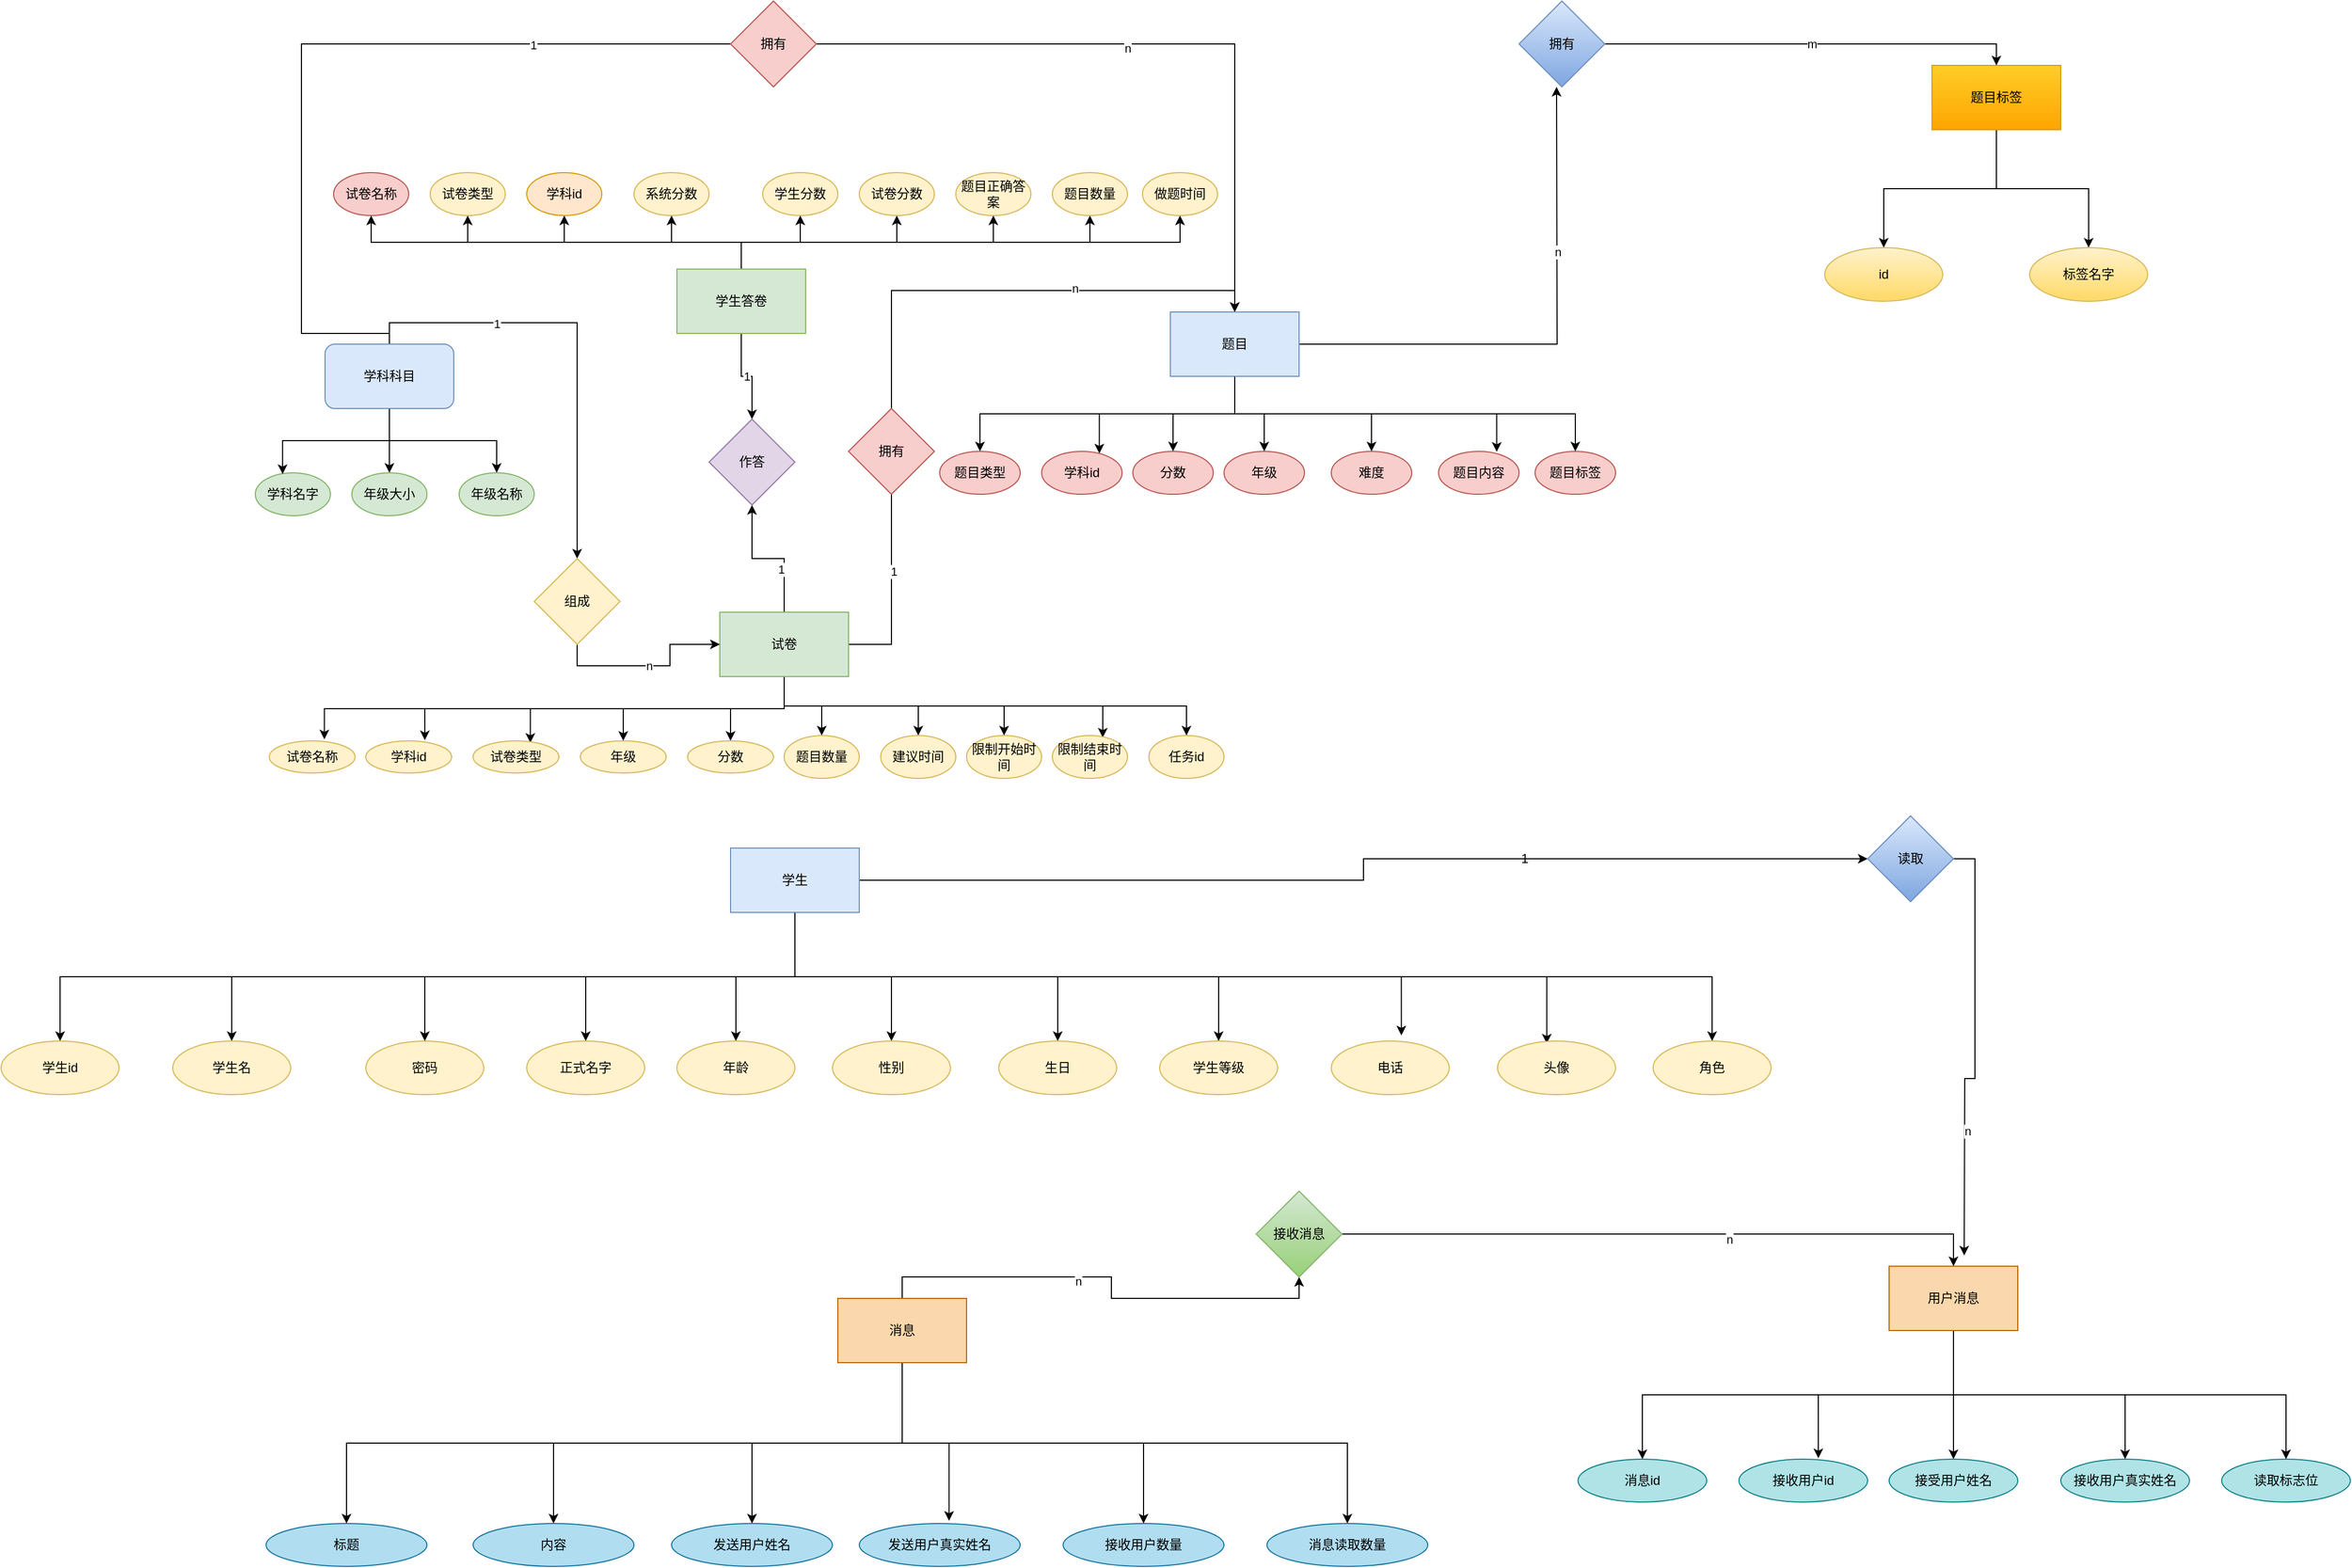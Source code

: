 <mxfile version="20.8.18" type="github">
  <diagram name="第 1 页" id="z47-h1pN4GUKJWPU5KRY">
    <mxGraphModel dx="1313" dy="1845" grid="1" gridSize="10" guides="1" tooltips="1" connect="1" arrows="1" fold="1" page="1" pageScale="1" pageWidth="827" pageHeight="1169" math="0" shadow="0">
      <root>
        <mxCell id="0" />
        <mxCell id="1" parent="0" />
        <mxCell id="0KoFqksm21B9TkFE61yz-12" style="edgeStyle=orthogonalEdgeStyle;rounded=0;orthogonalLoop=1;jettySize=auto;html=1;exitX=0.5;exitY=1;exitDx=0;exitDy=0;entryX=0.642;entryY=-0.047;entryDx=0;entryDy=0;entryPerimeter=0;" edge="1" parent="1" source="EbDNwAQcWXfo5UuwEE8I-41" target="0KoFqksm21B9TkFE61yz-1">
          <mxGeometry relative="1" as="geometry" />
        </mxCell>
        <mxCell id="0KoFqksm21B9TkFE61yz-13" style="edgeStyle=orthogonalEdgeStyle;rounded=0;orthogonalLoop=1;jettySize=auto;html=1;exitX=0.5;exitY=1;exitDx=0;exitDy=0;entryX=0.688;entryY=-0.02;entryDx=0;entryDy=0;entryPerimeter=0;" edge="1" parent="1" source="EbDNwAQcWXfo5UuwEE8I-41" target="0KoFqksm21B9TkFE61yz-5">
          <mxGeometry relative="1" as="geometry" />
        </mxCell>
        <mxCell id="0KoFqksm21B9TkFE61yz-14" style="edgeStyle=orthogonalEdgeStyle;rounded=0;orthogonalLoop=1;jettySize=auto;html=1;exitX=0.5;exitY=1;exitDx=0;exitDy=0;entryX=0.667;entryY=0.06;entryDx=0;entryDy=0;entryPerimeter=0;" edge="1" parent="1" source="EbDNwAQcWXfo5UuwEE8I-41" target="0KoFqksm21B9TkFE61yz-4">
          <mxGeometry relative="1" as="geometry" />
        </mxCell>
        <mxCell id="0KoFqksm21B9TkFE61yz-15" style="edgeStyle=orthogonalEdgeStyle;rounded=0;orthogonalLoop=1;jettySize=auto;html=1;exitX=0.5;exitY=1;exitDx=0;exitDy=0;" edge="1" parent="1" source="EbDNwAQcWXfo5UuwEE8I-41" target="0KoFqksm21B9TkFE61yz-3">
          <mxGeometry relative="1" as="geometry" />
        </mxCell>
        <mxCell id="0KoFqksm21B9TkFE61yz-16" style="edgeStyle=orthogonalEdgeStyle;rounded=0;orthogonalLoop=1;jettySize=auto;html=1;exitX=0.5;exitY=1;exitDx=0;exitDy=0;" edge="1" parent="1" source="EbDNwAQcWXfo5UuwEE8I-41" target="0KoFqksm21B9TkFE61yz-2">
          <mxGeometry relative="1" as="geometry" />
        </mxCell>
        <mxCell id="0KoFqksm21B9TkFE61yz-17" style="edgeStyle=orthogonalEdgeStyle;rounded=0;orthogonalLoop=1;jettySize=auto;html=1;exitX=0.5;exitY=1;exitDx=0;exitDy=0;entryX=0.5;entryY=0;entryDx=0;entryDy=0;" edge="1" parent="1" source="EbDNwAQcWXfo5UuwEE8I-41" target="0KoFqksm21B9TkFE61yz-6">
          <mxGeometry relative="1" as="geometry" />
        </mxCell>
        <mxCell id="0KoFqksm21B9TkFE61yz-18" style="edgeStyle=orthogonalEdgeStyle;rounded=0;orthogonalLoop=1;jettySize=auto;html=1;exitX=0.5;exitY=1;exitDx=0;exitDy=0;" edge="1" parent="1" source="EbDNwAQcWXfo5UuwEE8I-41" target="0KoFqksm21B9TkFE61yz-8">
          <mxGeometry relative="1" as="geometry" />
        </mxCell>
        <mxCell id="0KoFqksm21B9TkFE61yz-19" style="edgeStyle=orthogonalEdgeStyle;rounded=0;orthogonalLoop=1;jettySize=auto;html=1;exitX=0.5;exitY=1;exitDx=0;exitDy=0;entryX=0.5;entryY=0;entryDx=0;entryDy=0;" edge="1" parent="1" source="EbDNwAQcWXfo5UuwEE8I-41" target="0KoFqksm21B9TkFE61yz-7">
          <mxGeometry relative="1" as="geometry" />
        </mxCell>
        <mxCell id="0KoFqksm21B9TkFE61yz-20" style="edgeStyle=orthogonalEdgeStyle;rounded=0;orthogonalLoop=1;jettySize=auto;html=1;exitX=0.5;exitY=1;exitDx=0;exitDy=0;entryX=0.671;entryY=0.05;entryDx=0;entryDy=0;entryPerimeter=0;" edge="1" parent="1" source="EbDNwAQcWXfo5UuwEE8I-41" target="0KoFqksm21B9TkFE61yz-9">
          <mxGeometry relative="1" as="geometry" />
        </mxCell>
        <mxCell id="0KoFqksm21B9TkFE61yz-21" style="edgeStyle=orthogonalEdgeStyle;rounded=0;orthogonalLoop=1;jettySize=auto;html=1;exitX=0.5;exitY=1;exitDx=0;exitDy=0;entryX=0.5;entryY=0;entryDx=0;entryDy=0;" edge="1" parent="1" source="EbDNwAQcWXfo5UuwEE8I-41" target="0KoFqksm21B9TkFE61yz-11">
          <mxGeometry relative="1" as="geometry" />
        </mxCell>
        <mxCell id="0KoFqksm21B9TkFE61yz-52" style="edgeStyle=orthogonalEdgeStyle;rounded=0;orthogonalLoop=1;jettySize=auto;html=1;exitX=0.5;exitY=0;exitDx=0;exitDy=0;entryX=0.5;entryY=1;entryDx=0;entryDy=0;" edge="1" parent="1" source="EbDNwAQcWXfo5UuwEE8I-41" target="0KoFqksm21B9TkFE61yz-51">
          <mxGeometry relative="1" as="geometry" />
        </mxCell>
        <mxCell id="0KoFqksm21B9TkFE61yz-71" value="1" style="edgeLabel;html=1;align=center;verticalAlign=middle;resizable=0;points=[];" vertex="1" connectable="0" parent="0KoFqksm21B9TkFE61yz-52">
          <mxGeometry x="-0.375" y="3" relative="1" as="geometry">
            <mxPoint as="offset" />
          </mxGeometry>
        </mxCell>
        <mxCell id="0KoFqksm21B9TkFE61yz-88" style="edgeStyle=orthogonalEdgeStyle;rounded=0;orthogonalLoop=1;jettySize=auto;html=1;exitX=1;exitY=0.5;exitDx=0;exitDy=0;entryX=0.5;entryY=0;entryDx=0;entryDy=0;" edge="1" parent="1" source="EbDNwAQcWXfo5UuwEE8I-41" target="0KoFqksm21B9TkFE61yz-73">
          <mxGeometry relative="1" as="geometry">
            <Array as="points">
              <mxPoint x="1420" y="50" />
              <mxPoint x="1420" y="-280" />
              <mxPoint x="1740" y="-280" />
            </Array>
          </mxGeometry>
        </mxCell>
        <mxCell id="0KoFqksm21B9TkFE61yz-90" value="1" style="edgeLabel;html=1;align=center;verticalAlign=middle;resizable=0;points=[];" vertex="1" connectable="0" parent="0KoFqksm21B9TkFE61yz-88">
          <mxGeometry x="-0.695" y="-2" relative="1" as="geometry">
            <mxPoint as="offset" />
          </mxGeometry>
        </mxCell>
        <mxCell id="0KoFqksm21B9TkFE61yz-91" value="n" style="edgeLabel;html=1;align=center;verticalAlign=middle;resizable=0;points=[];" vertex="1" connectable="0" parent="0KoFqksm21B9TkFE61yz-88">
          <mxGeometry x="0.524" y="2" relative="1" as="geometry">
            <mxPoint as="offset" />
          </mxGeometry>
        </mxCell>
        <mxCell id="EbDNwAQcWXfo5UuwEE8I-41" value="试卷" style="rounded=0;whiteSpace=wrap;html=1;fillColor=#d5e8d4;strokeColor=#82b366;" parent="1" vertex="1">
          <mxGeometry x="1260" y="20" width="120" height="60" as="geometry" />
        </mxCell>
        <mxCell id="0KoFqksm21B9TkFE61yz-1" value="试卷名称" style="ellipse;whiteSpace=wrap;html=1;fillColor=#fff2cc;strokeColor=#d6b656;" vertex="1" parent="1">
          <mxGeometry x="840" y="140" width="80" height="30" as="geometry" />
        </mxCell>
        <mxCell id="0KoFqksm21B9TkFE61yz-2" value="分数" style="ellipse;whiteSpace=wrap;html=1;fillColor=#fff2cc;strokeColor=#d6b656;" vertex="1" parent="1">
          <mxGeometry x="1230" y="140" width="80" height="30" as="geometry" />
        </mxCell>
        <mxCell id="0KoFqksm21B9TkFE61yz-3" value="年级" style="ellipse;whiteSpace=wrap;html=1;fillColor=#fff2cc;strokeColor=#d6b656;" vertex="1" parent="1">
          <mxGeometry x="1130" y="140" width="80" height="30" as="geometry" />
        </mxCell>
        <mxCell id="0KoFqksm21B9TkFE61yz-4" value="试卷类型" style="ellipse;whiteSpace=wrap;html=1;fillColor=#fff2cc;strokeColor=#d6b656;" vertex="1" parent="1">
          <mxGeometry x="1030" y="140" width="80" height="30" as="geometry" />
        </mxCell>
        <mxCell id="0KoFqksm21B9TkFE61yz-5" value="学科id" style="ellipse;whiteSpace=wrap;html=1;fillColor=#fff2cc;strokeColor=#d6b656;" vertex="1" parent="1">
          <mxGeometry x="930" y="140" width="80" height="30" as="geometry" />
        </mxCell>
        <mxCell id="0KoFqksm21B9TkFE61yz-6" value="题目数量" style="ellipse;whiteSpace=wrap;html=1;fillColor=#fff2cc;strokeColor=#d6b656;" vertex="1" parent="1">
          <mxGeometry x="1320" y="135" width="70" height="40" as="geometry" />
        </mxCell>
        <mxCell id="0KoFqksm21B9TkFE61yz-7" value="限制开始时间" style="ellipse;whiteSpace=wrap;html=1;fillColor=#fff2cc;strokeColor=#d6b656;" vertex="1" parent="1">
          <mxGeometry x="1490" y="135" width="70" height="40" as="geometry" />
        </mxCell>
        <mxCell id="0KoFqksm21B9TkFE61yz-8" value="建议时间" style="ellipse;whiteSpace=wrap;html=1;fillColor=#fff2cc;strokeColor=#d6b656;" vertex="1" parent="1">
          <mxGeometry x="1410" y="135" width="70" height="40" as="geometry" />
        </mxCell>
        <mxCell id="0KoFqksm21B9TkFE61yz-9" value="限制结束时间" style="ellipse;whiteSpace=wrap;html=1;fillColor=#fff2cc;strokeColor=#d6b656;" vertex="1" parent="1">
          <mxGeometry x="1570" y="135" width="70" height="40" as="geometry" />
        </mxCell>
        <mxCell id="0KoFqksm21B9TkFE61yz-10" value="" style="ellipse;whiteSpace=wrap;html=1;" vertex="1" parent="1">
          <mxGeometry x="1370" y="180" width="70" as="geometry" />
        </mxCell>
        <mxCell id="0KoFqksm21B9TkFE61yz-11" value="任务id" style="ellipse;whiteSpace=wrap;html=1;fillColor=#fff2cc;strokeColor=#d6b656;" vertex="1" parent="1">
          <mxGeometry x="1660" y="135" width="70" height="40" as="geometry" />
        </mxCell>
        <mxCell id="0KoFqksm21B9TkFE61yz-40" style="edgeStyle=orthogonalEdgeStyle;rounded=0;orthogonalLoop=1;jettySize=auto;html=1;exitX=0.5;exitY=0;exitDx=0;exitDy=0;entryX=0.5;entryY=1;entryDx=0;entryDy=0;" edge="1" parent="1" source="0KoFqksm21B9TkFE61yz-22" target="0KoFqksm21B9TkFE61yz-23">
          <mxGeometry relative="1" as="geometry" />
        </mxCell>
        <mxCell id="0KoFqksm21B9TkFE61yz-41" style="edgeStyle=orthogonalEdgeStyle;rounded=0;orthogonalLoop=1;jettySize=auto;html=1;exitX=0.5;exitY=0;exitDx=0;exitDy=0;entryX=0.5;entryY=1;entryDx=0;entryDy=0;" edge="1" parent="1" source="0KoFqksm21B9TkFE61yz-22" target="0KoFqksm21B9TkFE61yz-26">
          <mxGeometry relative="1" as="geometry" />
        </mxCell>
        <mxCell id="0KoFqksm21B9TkFE61yz-42" style="edgeStyle=orthogonalEdgeStyle;rounded=0;orthogonalLoop=1;jettySize=auto;html=1;exitX=0.5;exitY=0;exitDx=0;exitDy=0;entryX=0.5;entryY=1;entryDx=0;entryDy=0;" edge="1" parent="1" source="0KoFqksm21B9TkFE61yz-22" target="0KoFqksm21B9TkFE61yz-25">
          <mxGeometry relative="1" as="geometry" />
        </mxCell>
        <mxCell id="0KoFqksm21B9TkFE61yz-43" style="edgeStyle=orthogonalEdgeStyle;rounded=0;orthogonalLoop=1;jettySize=auto;html=1;exitX=0.5;exitY=0;exitDx=0;exitDy=0;entryX=0.5;entryY=1;entryDx=0;entryDy=0;" edge="1" parent="1" source="0KoFqksm21B9TkFE61yz-22" target="0KoFqksm21B9TkFE61yz-27">
          <mxGeometry relative="1" as="geometry" />
        </mxCell>
        <mxCell id="0KoFqksm21B9TkFE61yz-44" style="edgeStyle=orthogonalEdgeStyle;rounded=0;orthogonalLoop=1;jettySize=auto;html=1;exitX=0.5;exitY=0;exitDx=0;exitDy=0;entryX=0.5;entryY=1;entryDx=0;entryDy=0;" edge="1" parent="1" source="0KoFqksm21B9TkFE61yz-22" target="0KoFqksm21B9TkFE61yz-29">
          <mxGeometry relative="1" as="geometry" />
        </mxCell>
        <mxCell id="0KoFqksm21B9TkFE61yz-45" style="edgeStyle=orthogonalEdgeStyle;rounded=0;orthogonalLoop=1;jettySize=auto;html=1;exitX=0.5;exitY=0;exitDx=0;exitDy=0;entryX=0.5;entryY=1;entryDx=0;entryDy=0;" edge="1" parent="1" source="0KoFqksm21B9TkFE61yz-22" target="0KoFqksm21B9TkFE61yz-28">
          <mxGeometry relative="1" as="geometry" />
        </mxCell>
        <mxCell id="0KoFqksm21B9TkFE61yz-46" style="edgeStyle=orthogonalEdgeStyle;rounded=0;orthogonalLoop=1;jettySize=auto;html=1;exitX=0.5;exitY=0;exitDx=0;exitDy=0;entryX=0.5;entryY=1;entryDx=0;entryDy=0;" edge="1" parent="1" source="0KoFqksm21B9TkFE61yz-22" target="0KoFqksm21B9TkFE61yz-30">
          <mxGeometry relative="1" as="geometry" />
        </mxCell>
        <mxCell id="0KoFqksm21B9TkFE61yz-47" style="edgeStyle=orthogonalEdgeStyle;rounded=0;orthogonalLoop=1;jettySize=auto;html=1;exitX=0.5;exitY=0;exitDx=0;exitDy=0;entryX=0.5;entryY=1;entryDx=0;entryDy=0;" edge="1" parent="1" source="0KoFqksm21B9TkFE61yz-22" target="0KoFqksm21B9TkFE61yz-31">
          <mxGeometry relative="1" as="geometry" />
        </mxCell>
        <mxCell id="0KoFqksm21B9TkFE61yz-49" style="edgeStyle=orthogonalEdgeStyle;rounded=0;orthogonalLoop=1;jettySize=auto;html=1;exitX=0.5;exitY=0;exitDx=0;exitDy=0;" edge="1" parent="1" source="0KoFqksm21B9TkFE61yz-22" target="0KoFqksm21B9TkFE61yz-35">
          <mxGeometry relative="1" as="geometry" />
        </mxCell>
        <mxCell id="0KoFqksm21B9TkFE61yz-50" value="1" style="edgeStyle=orthogonalEdgeStyle;rounded=0;orthogonalLoop=1;jettySize=auto;html=1;exitX=0.5;exitY=1;exitDx=0;exitDy=0;entryX=0.5;entryY=0;entryDx=0;entryDy=0;" edge="1" parent="1" source="0KoFqksm21B9TkFE61yz-22" target="0KoFqksm21B9TkFE61yz-51">
          <mxGeometry relative="1" as="geometry">
            <mxPoint x="1300" y="-170" as="targetPoint" />
          </mxGeometry>
        </mxCell>
        <mxCell id="0KoFqksm21B9TkFE61yz-22" value="学生答卷" style="rounded=0;whiteSpace=wrap;html=1;fillColor=#d5e8d4;strokeColor=#82b366;" vertex="1" parent="1">
          <mxGeometry x="1220" y="-300" width="120" height="60" as="geometry" />
        </mxCell>
        <mxCell id="0KoFqksm21B9TkFE61yz-23" value="试卷名称" style="ellipse;whiteSpace=wrap;html=1;fillColor=#f8cecc;strokeColor=#b85450;" vertex="1" parent="1">
          <mxGeometry x="900" y="-390" width="70" height="40" as="geometry" />
        </mxCell>
        <mxCell id="0KoFqksm21B9TkFE61yz-25" value="学科id" style="ellipse;whiteSpace=wrap;html=1;fillColor=#ffe6cc;strokeColor=#d79b00;" vertex="1" parent="1">
          <mxGeometry x="1080" y="-390" width="70" height="40" as="geometry" />
        </mxCell>
        <mxCell id="0KoFqksm21B9TkFE61yz-26" value="试卷类型" style="ellipse;whiteSpace=wrap;html=1;fillColor=#fff2cc;strokeColor=#d6b656;" vertex="1" parent="1">
          <mxGeometry x="990" y="-390" width="70" height="40" as="geometry" />
        </mxCell>
        <mxCell id="0KoFqksm21B9TkFE61yz-27" value="系统分数" style="ellipse;whiteSpace=wrap;html=1;fillColor=#fff2cc;strokeColor=#d6b656;" vertex="1" parent="1">
          <mxGeometry x="1180" y="-390" width="70" height="40" as="geometry" />
        </mxCell>
        <mxCell id="0KoFqksm21B9TkFE61yz-28" value="试卷分数" style="ellipse;whiteSpace=wrap;html=1;fillColor=#fff2cc;strokeColor=#d6b656;" vertex="1" parent="1">
          <mxGeometry x="1390" y="-390" width="70" height="40" as="geometry" />
        </mxCell>
        <mxCell id="0KoFqksm21B9TkFE61yz-29" value="学生分数" style="ellipse;whiteSpace=wrap;html=1;fillColor=#fff2cc;strokeColor=#d6b656;" vertex="1" parent="1">
          <mxGeometry x="1300" y="-390" width="70" height="40" as="geometry" />
        </mxCell>
        <mxCell id="0KoFqksm21B9TkFE61yz-30" value="题目正确答案" style="ellipse;whiteSpace=wrap;html=1;fillColor=#fff2cc;strokeColor=#d6b656;" vertex="1" parent="1">
          <mxGeometry x="1480" y="-390" width="70" height="40" as="geometry" />
        </mxCell>
        <mxCell id="0KoFqksm21B9TkFE61yz-31" value="题目数量" style="ellipse;whiteSpace=wrap;html=1;fillColor=#fff2cc;strokeColor=#d6b656;" vertex="1" parent="1">
          <mxGeometry x="1570" y="-390" width="70" height="40" as="geometry" />
        </mxCell>
        <mxCell id="0KoFqksm21B9TkFE61yz-35" value="做题时间" style="ellipse;whiteSpace=wrap;html=1;fillColor=#fff2cc;strokeColor=#d6b656;" vertex="1" parent="1">
          <mxGeometry x="1654" y="-390" width="70" height="40" as="geometry" />
        </mxCell>
        <mxCell id="0KoFqksm21B9TkFE61yz-51" value="作答" style="rhombus;whiteSpace=wrap;html=1;fillColor=#e1d5e7;strokeColor=#9673a6;" vertex="1" parent="1">
          <mxGeometry x="1250" y="-160" width="80" height="80" as="geometry" />
        </mxCell>
        <mxCell id="0KoFqksm21B9TkFE61yz-60" value="学科名字" style="ellipse;whiteSpace=wrap;html=1;fillColor=#d5e8d4;strokeColor=#82b366;" vertex="1" parent="1">
          <mxGeometry x="827" y="-110" width="70" height="40" as="geometry" />
        </mxCell>
        <mxCell id="0KoFqksm21B9TkFE61yz-61" style="edgeStyle=orthogonalEdgeStyle;rounded=0;orthogonalLoop=1;jettySize=auto;html=1;exitX=0.5;exitY=1;exitDx=0;exitDy=0;entryX=0.363;entryY=0.03;entryDx=0;entryDy=0;entryPerimeter=0;" edge="1" parent="1" source="0KoFqksm21B9TkFE61yz-64" target="0KoFqksm21B9TkFE61yz-60">
          <mxGeometry relative="1" as="geometry" />
        </mxCell>
        <mxCell id="0KoFqksm21B9TkFE61yz-62" style="edgeStyle=orthogonalEdgeStyle;rounded=0;orthogonalLoop=1;jettySize=auto;html=1;exitX=0.5;exitY=1;exitDx=0;exitDy=0;" edge="1" parent="1" source="0KoFqksm21B9TkFE61yz-64" target="0KoFqksm21B9TkFE61yz-66">
          <mxGeometry relative="1" as="geometry" />
        </mxCell>
        <mxCell id="0KoFqksm21B9TkFE61yz-63" style="edgeStyle=orthogonalEdgeStyle;rounded=0;orthogonalLoop=1;jettySize=auto;html=1;exitX=0.5;exitY=1;exitDx=0;exitDy=0;" edge="1" parent="1" source="0KoFqksm21B9TkFE61yz-64" target="0KoFqksm21B9TkFE61yz-65">
          <mxGeometry relative="1" as="geometry" />
        </mxCell>
        <mxCell id="0KoFqksm21B9TkFE61yz-69" style="edgeStyle=orthogonalEdgeStyle;rounded=0;orthogonalLoop=1;jettySize=auto;html=1;exitX=0.5;exitY=0;exitDx=0;exitDy=0;" edge="1" parent="1" source="0KoFqksm21B9TkFE61yz-64" target="0KoFqksm21B9TkFE61yz-68">
          <mxGeometry relative="1" as="geometry" />
        </mxCell>
        <mxCell id="0KoFqksm21B9TkFE61yz-72" value="1" style="edgeLabel;html=1;align=center;verticalAlign=middle;resizable=0;points=[];" vertex="1" connectable="0" parent="0KoFqksm21B9TkFE61yz-69">
          <mxGeometry x="-0.424" y="-1" relative="1" as="geometry">
            <mxPoint as="offset" />
          </mxGeometry>
        </mxCell>
        <mxCell id="0KoFqksm21B9TkFE61yz-92" style="edgeStyle=orthogonalEdgeStyle;rounded=0;orthogonalLoop=1;jettySize=auto;html=1;exitX=0.5;exitY=0;exitDx=0;exitDy=0;entryX=0.5;entryY=0;entryDx=0;entryDy=0;" edge="1" parent="1" source="0KoFqksm21B9TkFE61yz-64" target="0KoFqksm21B9TkFE61yz-73">
          <mxGeometry relative="1" as="geometry">
            <Array as="points">
              <mxPoint x="870" y="-240" />
              <mxPoint x="870" y="-510" />
              <mxPoint x="1740" y="-510" />
            </Array>
          </mxGeometry>
        </mxCell>
        <mxCell id="0KoFqksm21B9TkFE61yz-94" value="1" style="edgeLabel;html=1;align=center;verticalAlign=middle;resizable=0;points=[];" vertex="1" connectable="0" parent="0KoFqksm21B9TkFE61yz-92">
          <mxGeometry x="-0.22" y="-1" relative="1" as="geometry">
            <mxPoint as="offset" />
          </mxGeometry>
        </mxCell>
        <mxCell id="0KoFqksm21B9TkFE61yz-95" value="n" style="edgeLabel;html=1;align=center;verticalAlign=middle;resizable=0;points=[];" vertex="1" connectable="0" parent="0KoFqksm21B9TkFE61yz-92">
          <mxGeometry x="0.528" y="-4" relative="1" as="geometry">
            <mxPoint as="offset" />
          </mxGeometry>
        </mxCell>
        <mxCell id="0KoFqksm21B9TkFE61yz-64" value="学科科目" style="rounded=1;whiteSpace=wrap;html=1;fillColor=#dae8fc;strokeColor=#6c8ebf;" vertex="1" parent="1">
          <mxGeometry x="892" y="-230" width="120" height="60" as="geometry" />
        </mxCell>
        <mxCell id="0KoFqksm21B9TkFE61yz-65" value="年级名称" style="ellipse;whiteSpace=wrap;html=1;fillColor=#d5e8d4;strokeColor=#82b366;" vertex="1" parent="1">
          <mxGeometry x="1017" y="-110" width="70" height="40" as="geometry" />
        </mxCell>
        <mxCell id="0KoFqksm21B9TkFE61yz-66" value="年级大小" style="ellipse;whiteSpace=wrap;html=1;fillColor=#d5e8d4;strokeColor=#82b366;" vertex="1" parent="1">
          <mxGeometry x="917" y="-110" width="70" height="40" as="geometry" />
        </mxCell>
        <mxCell id="0KoFqksm21B9TkFE61yz-70" value="n" style="edgeStyle=orthogonalEdgeStyle;rounded=0;orthogonalLoop=1;jettySize=auto;html=1;exitX=0.5;exitY=1;exitDx=0;exitDy=0;entryX=0;entryY=0.5;entryDx=0;entryDy=0;" edge="1" parent="1" source="0KoFqksm21B9TkFE61yz-68" target="EbDNwAQcWXfo5UuwEE8I-41">
          <mxGeometry relative="1" as="geometry" />
        </mxCell>
        <mxCell id="0KoFqksm21B9TkFE61yz-68" value="组成" style="rhombus;whiteSpace=wrap;html=1;fillColor=#fff2cc;strokeColor=#d6b656;" vertex="1" parent="1">
          <mxGeometry x="1087" y="-30" width="80" height="80" as="geometry" />
        </mxCell>
        <mxCell id="0KoFqksm21B9TkFE61yz-81" style="edgeStyle=orthogonalEdgeStyle;rounded=0;orthogonalLoop=1;jettySize=auto;html=1;exitX=0.5;exitY=1;exitDx=0;exitDy=0;entryX=0.5;entryY=0;entryDx=0;entryDy=0;" edge="1" parent="1" source="0KoFqksm21B9TkFE61yz-73" target="0KoFqksm21B9TkFE61yz-74">
          <mxGeometry relative="1" as="geometry" />
        </mxCell>
        <mxCell id="0KoFqksm21B9TkFE61yz-82" style="edgeStyle=orthogonalEdgeStyle;rounded=0;orthogonalLoop=1;jettySize=auto;html=1;exitX=0.5;exitY=1;exitDx=0;exitDy=0;entryX=0.717;entryY=0.05;entryDx=0;entryDy=0;entryPerimeter=0;" edge="1" parent="1" source="0KoFqksm21B9TkFE61yz-73" target="0KoFqksm21B9TkFE61yz-79">
          <mxGeometry relative="1" as="geometry" />
        </mxCell>
        <mxCell id="0KoFqksm21B9TkFE61yz-83" style="edgeStyle=orthogonalEdgeStyle;rounded=0;orthogonalLoop=1;jettySize=auto;html=1;exitX=0.5;exitY=1;exitDx=0;exitDy=0;" edge="1" parent="1" source="0KoFqksm21B9TkFE61yz-73" target="0KoFqksm21B9TkFE61yz-78">
          <mxGeometry relative="1" as="geometry" />
        </mxCell>
        <mxCell id="0KoFqksm21B9TkFE61yz-84" style="edgeStyle=orthogonalEdgeStyle;rounded=0;orthogonalLoop=1;jettySize=auto;html=1;exitX=0.5;exitY=1;exitDx=0;exitDy=0;" edge="1" parent="1" source="0KoFqksm21B9TkFE61yz-73" target="0KoFqksm21B9TkFE61yz-77">
          <mxGeometry relative="1" as="geometry" />
        </mxCell>
        <mxCell id="0KoFqksm21B9TkFE61yz-85" style="edgeStyle=orthogonalEdgeStyle;rounded=0;orthogonalLoop=1;jettySize=auto;html=1;exitX=0.5;exitY=1;exitDx=0;exitDy=0;entryX=0.5;entryY=0;entryDx=0;entryDy=0;" edge="1" parent="1" source="0KoFqksm21B9TkFE61yz-73" target="0KoFqksm21B9TkFE61yz-76">
          <mxGeometry relative="1" as="geometry" />
        </mxCell>
        <mxCell id="0KoFqksm21B9TkFE61yz-86" style="edgeStyle=orthogonalEdgeStyle;rounded=0;orthogonalLoop=1;jettySize=auto;html=1;exitX=0.5;exitY=1;exitDx=0;exitDy=0;entryX=0.723;entryY=0.01;entryDx=0;entryDy=0;entryPerimeter=0;" edge="1" parent="1" source="0KoFqksm21B9TkFE61yz-73" target="0KoFqksm21B9TkFE61yz-75">
          <mxGeometry relative="1" as="geometry" />
        </mxCell>
        <mxCell id="0KoFqksm21B9TkFE61yz-87" style="edgeStyle=orthogonalEdgeStyle;rounded=0;orthogonalLoop=1;jettySize=auto;html=1;exitX=0.5;exitY=1;exitDx=0;exitDy=0;" edge="1" parent="1" source="0KoFqksm21B9TkFE61yz-73" target="0KoFqksm21B9TkFE61yz-80">
          <mxGeometry relative="1" as="geometry" />
        </mxCell>
        <mxCell id="0KoFqksm21B9TkFE61yz-165" style="edgeStyle=orthogonalEdgeStyle;rounded=0;orthogonalLoop=1;jettySize=auto;html=1;exitX=1;exitY=0.5;exitDx=0;exitDy=0;" edge="1" parent="1" source="0KoFqksm21B9TkFE61yz-73">
          <mxGeometry relative="1" as="geometry">
            <mxPoint x="2040" y="-470" as="targetPoint" />
          </mxGeometry>
        </mxCell>
        <mxCell id="0KoFqksm21B9TkFE61yz-168" value="n" style="edgeLabel;html=1;align=center;verticalAlign=middle;resizable=0;points=[];" vertex="1" connectable="0" parent="0KoFqksm21B9TkFE61yz-165">
          <mxGeometry x="0.36" relative="1" as="geometry">
            <mxPoint as="offset" />
          </mxGeometry>
        </mxCell>
        <mxCell id="0KoFqksm21B9TkFE61yz-73" value="题目" style="rounded=0;whiteSpace=wrap;html=1;fillColor=#dae8fc;strokeColor=#6c8ebf;" vertex="1" parent="1">
          <mxGeometry x="1680" y="-260" width="120" height="60" as="geometry" />
        </mxCell>
        <mxCell id="0KoFqksm21B9TkFE61yz-74" value="题目类型" style="ellipse;whiteSpace=wrap;html=1;fillColor=#f8cecc;strokeColor=#b85450;" vertex="1" parent="1">
          <mxGeometry x="1465" y="-130" width="75" height="40" as="geometry" />
        </mxCell>
        <mxCell id="0KoFqksm21B9TkFE61yz-75" value="题目内容" style="ellipse;whiteSpace=wrap;html=1;fillColor=#f8cecc;strokeColor=#b85450;" vertex="1" parent="1">
          <mxGeometry x="1930" y="-130" width="75" height="40" as="geometry" />
        </mxCell>
        <mxCell id="0KoFqksm21B9TkFE61yz-76" value="难度" style="ellipse;whiteSpace=wrap;html=1;fillColor=#f8cecc;strokeColor=#b85450;" vertex="1" parent="1">
          <mxGeometry x="1830" y="-130" width="75" height="40" as="geometry" />
        </mxCell>
        <mxCell id="0KoFqksm21B9TkFE61yz-77" value="年级" style="ellipse;whiteSpace=wrap;html=1;fillColor=#f8cecc;strokeColor=#b85450;" vertex="1" parent="1">
          <mxGeometry x="1730" y="-130" width="75" height="40" as="geometry" />
        </mxCell>
        <mxCell id="0KoFqksm21B9TkFE61yz-78" value="分数" style="ellipse;whiteSpace=wrap;html=1;fillColor=#f8cecc;strokeColor=#b85450;" vertex="1" parent="1">
          <mxGeometry x="1645" y="-130" width="75" height="40" as="geometry" />
        </mxCell>
        <mxCell id="0KoFqksm21B9TkFE61yz-79" value="学科id" style="ellipse;whiteSpace=wrap;html=1;fillColor=#f8cecc;strokeColor=#b85450;" vertex="1" parent="1">
          <mxGeometry x="1560" y="-130" width="75" height="40" as="geometry" />
        </mxCell>
        <mxCell id="0KoFqksm21B9TkFE61yz-80" value="题目标签" style="ellipse;whiteSpace=wrap;html=1;fillColor=#f8cecc;strokeColor=#b85450;" vertex="1" parent="1">
          <mxGeometry x="2020" y="-130" width="75" height="40" as="geometry" />
        </mxCell>
        <mxCell id="0KoFqksm21B9TkFE61yz-89" value="拥有" style="rhombus;whiteSpace=wrap;html=1;fillColor=#f8cecc;strokeColor=#b85450;" vertex="1" parent="1">
          <mxGeometry x="1380" y="-170" width="80" height="80" as="geometry" />
        </mxCell>
        <mxCell id="0KoFqksm21B9TkFE61yz-93" value="拥有" style="rhombus;whiteSpace=wrap;html=1;fillColor=#f8cecc;strokeColor=#b85450;" vertex="1" parent="1">
          <mxGeometry x="1270" y="-550" width="80" height="80" as="geometry" />
        </mxCell>
        <mxCell id="0KoFqksm21B9TkFE61yz-96" value="密码" style="ellipse;whiteSpace=wrap;html=1;fillColor=#fff2cc;strokeColor=#d6b656;" vertex="1" parent="1">
          <mxGeometry x="930" y="420" width="110" height="50" as="geometry" />
        </mxCell>
        <mxCell id="0KoFqksm21B9TkFE61yz-111" style="edgeStyle=orthogonalEdgeStyle;rounded=0;orthogonalLoop=1;jettySize=auto;html=1;exitX=0.5;exitY=1;exitDx=0;exitDy=0;entryX=0.5;entryY=0;entryDx=0;entryDy=0;" edge="1" parent="1" source="0KoFqksm21B9TkFE61yz-97" target="0KoFqksm21B9TkFE61yz-99">
          <mxGeometry relative="1" as="geometry" />
        </mxCell>
        <mxCell id="0KoFqksm21B9TkFE61yz-112" style="edgeStyle=orthogonalEdgeStyle;rounded=0;orthogonalLoop=1;jettySize=auto;html=1;exitX=0.5;exitY=1;exitDx=0;exitDy=0;" edge="1" parent="1" source="0KoFqksm21B9TkFE61yz-97" target="0KoFqksm21B9TkFE61yz-100">
          <mxGeometry relative="1" as="geometry" />
        </mxCell>
        <mxCell id="0KoFqksm21B9TkFE61yz-113" style="edgeStyle=orthogonalEdgeStyle;rounded=0;orthogonalLoop=1;jettySize=auto;html=1;exitX=0.5;exitY=1;exitDx=0;exitDy=0;" edge="1" parent="1" source="0KoFqksm21B9TkFE61yz-97" target="0KoFqksm21B9TkFE61yz-96">
          <mxGeometry relative="1" as="geometry" />
        </mxCell>
        <mxCell id="0KoFqksm21B9TkFE61yz-114" style="edgeStyle=orthogonalEdgeStyle;rounded=0;orthogonalLoop=1;jettySize=auto;html=1;exitX=0.5;exitY=1;exitDx=0;exitDy=0;" edge="1" parent="1" source="0KoFqksm21B9TkFE61yz-97" target="0KoFqksm21B9TkFE61yz-107">
          <mxGeometry relative="1" as="geometry" />
        </mxCell>
        <mxCell id="0KoFqksm21B9TkFE61yz-115" style="edgeStyle=orthogonalEdgeStyle;rounded=0;orthogonalLoop=1;jettySize=auto;html=1;exitX=0.5;exitY=1;exitDx=0;exitDy=0;" edge="1" parent="1" source="0KoFqksm21B9TkFE61yz-97" target="0KoFqksm21B9TkFE61yz-106">
          <mxGeometry relative="1" as="geometry" />
        </mxCell>
        <mxCell id="0KoFqksm21B9TkFE61yz-116" style="edgeStyle=orthogonalEdgeStyle;rounded=0;orthogonalLoop=1;jettySize=auto;html=1;exitX=0.5;exitY=1;exitDx=0;exitDy=0;entryX=0.5;entryY=0;entryDx=0;entryDy=0;" edge="1" parent="1" source="0KoFqksm21B9TkFE61yz-97" target="0KoFqksm21B9TkFE61yz-105">
          <mxGeometry relative="1" as="geometry" />
        </mxCell>
        <mxCell id="0KoFqksm21B9TkFE61yz-117" style="edgeStyle=orthogonalEdgeStyle;rounded=0;orthogonalLoop=1;jettySize=auto;html=1;exitX=0.5;exitY=1;exitDx=0;exitDy=0;entryX=0.5;entryY=0;entryDx=0;entryDy=0;" edge="1" parent="1" source="0KoFqksm21B9TkFE61yz-97" target="0KoFqksm21B9TkFE61yz-104">
          <mxGeometry relative="1" as="geometry" />
        </mxCell>
        <mxCell id="0KoFqksm21B9TkFE61yz-118" style="edgeStyle=orthogonalEdgeStyle;rounded=0;orthogonalLoop=1;jettySize=auto;html=1;exitX=0.5;exitY=1;exitDx=0;exitDy=0;" edge="1" parent="1" source="0KoFqksm21B9TkFE61yz-97" target="0KoFqksm21B9TkFE61yz-101">
          <mxGeometry relative="1" as="geometry" />
        </mxCell>
        <mxCell id="0KoFqksm21B9TkFE61yz-119" style="edgeStyle=orthogonalEdgeStyle;rounded=0;orthogonalLoop=1;jettySize=auto;html=1;exitX=0.5;exitY=1;exitDx=0;exitDy=0;entryX=0.594;entryY=-0.105;entryDx=0;entryDy=0;entryPerimeter=0;" edge="1" parent="1" source="0KoFqksm21B9TkFE61yz-97" target="0KoFqksm21B9TkFE61yz-103">
          <mxGeometry relative="1" as="geometry" />
        </mxCell>
        <mxCell id="0KoFqksm21B9TkFE61yz-120" style="edgeStyle=orthogonalEdgeStyle;rounded=0;orthogonalLoop=1;jettySize=auto;html=1;exitX=0.5;exitY=1;exitDx=0;exitDy=0;entryX=0.417;entryY=0.046;entryDx=0;entryDy=0;entryPerimeter=0;" edge="1" parent="1" source="0KoFqksm21B9TkFE61yz-97" target="0KoFqksm21B9TkFE61yz-102">
          <mxGeometry relative="1" as="geometry" />
        </mxCell>
        <mxCell id="0KoFqksm21B9TkFE61yz-121" style="edgeStyle=orthogonalEdgeStyle;rounded=0;orthogonalLoop=1;jettySize=auto;html=1;exitX=0.5;exitY=1;exitDx=0;exitDy=0;entryX=0.5;entryY=0;entryDx=0;entryDy=0;" edge="1" parent="1" source="0KoFqksm21B9TkFE61yz-97" target="0KoFqksm21B9TkFE61yz-98">
          <mxGeometry relative="1" as="geometry" />
        </mxCell>
        <mxCell id="0KoFqksm21B9TkFE61yz-152" style="edgeStyle=orthogonalEdgeStyle;rounded=0;orthogonalLoop=1;jettySize=auto;html=1;exitX=1;exitY=0.5;exitDx=0;exitDy=0;entryX=0;entryY=0.5;entryDx=0;entryDy=0;" edge="1" parent="1" source="0KoFqksm21B9TkFE61yz-97" target="0KoFqksm21B9TkFE61yz-151">
          <mxGeometry relative="1" as="geometry" />
        </mxCell>
        <mxCell id="0KoFqksm21B9TkFE61yz-97" value="学生" style="rounded=0;whiteSpace=wrap;html=1;fillColor=#dae8fc;strokeColor=#6c8ebf;" vertex="1" parent="1">
          <mxGeometry x="1270" y="240" width="120" height="60" as="geometry" />
        </mxCell>
        <mxCell id="0KoFqksm21B9TkFE61yz-98" value="角色" style="ellipse;whiteSpace=wrap;html=1;fillColor=#fff2cc;strokeColor=#d6b656;" vertex="1" parent="1">
          <mxGeometry x="2130" y="420" width="110" height="50" as="geometry" />
        </mxCell>
        <mxCell id="0KoFqksm21B9TkFE61yz-99" value="学生id" style="ellipse;whiteSpace=wrap;html=1;fillColor=#fff2cc;strokeColor=#d6b656;" vertex="1" parent="1">
          <mxGeometry x="590" y="420" width="110" height="50" as="geometry" />
        </mxCell>
        <mxCell id="0KoFqksm21B9TkFE61yz-100" value="学生名" style="ellipse;whiteSpace=wrap;html=1;fillColor=#fff2cc;strokeColor=#d6b656;" vertex="1" parent="1">
          <mxGeometry x="750" y="420" width="110" height="50" as="geometry" />
        </mxCell>
        <mxCell id="0KoFqksm21B9TkFE61yz-101" value="学生等级" style="ellipse;whiteSpace=wrap;html=1;fillColor=#fff2cc;strokeColor=#d6b656;" vertex="1" parent="1">
          <mxGeometry x="1670" y="420" width="110" height="50" as="geometry" />
        </mxCell>
        <mxCell id="0KoFqksm21B9TkFE61yz-102" value="头像" style="ellipse;whiteSpace=wrap;html=1;fillColor=#fff2cc;strokeColor=#d6b656;" vertex="1" parent="1">
          <mxGeometry x="1985" y="420" width="110" height="50" as="geometry" />
        </mxCell>
        <mxCell id="0KoFqksm21B9TkFE61yz-103" value="电话" style="ellipse;whiteSpace=wrap;html=1;fillColor=#fff2cc;strokeColor=#d6b656;" vertex="1" parent="1">
          <mxGeometry x="1830" y="420" width="110" height="50" as="geometry" />
        </mxCell>
        <mxCell id="0KoFqksm21B9TkFE61yz-104" value="生日" style="ellipse;whiteSpace=wrap;html=1;fillColor=#fff2cc;strokeColor=#d6b656;" vertex="1" parent="1">
          <mxGeometry x="1520" y="420" width="110" height="50" as="geometry" />
        </mxCell>
        <mxCell id="0KoFqksm21B9TkFE61yz-105" value="性别" style="ellipse;whiteSpace=wrap;html=1;fillColor=#fff2cc;strokeColor=#d6b656;" vertex="1" parent="1">
          <mxGeometry x="1365" y="420" width="110" height="50" as="geometry" />
        </mxCell>
        <mxCell id="0KoFqksm21B9TkFE61yz-106" value="年龄" style="ellipse;whiteSpace=wrap;html=1;fillColor=#fff2cc;strokeColor=#d6b656;" vertex="1" parent="1">
          <mxGeometry x="1220" y="420" width="110" height="50" as="geometry" />
        </mxCell>
        <mxCell id="0KoFqksm21B9TkFE61yz-107" value="正式名字" style="ellipse;whiteSpace=wrap;html=1;fillColor=#fff2cc;strokeColor=#d6b656;" vertex="1" parent="1">
          <mxGeometry x="1080" y="420" width="110" height="50" as="geometry" />
        </mxCell>
        <mxCell id="0KoFqksm21B9TkFE61yz-109" style="edgeStyle=orthogonalEdgeStyle;rounded=0;orthogonalLoop=1;jettySize=auto;html=1;exitX=0.5;exitY=1;exitDx=0;exitDy=0;" edge="1" parent="1" source="0KoFqksm21B9TkFE61yz-101" target="0KoFqksm21B9TkFE61yz-101">
          <mxGeometry relative="1" as="geometry" />
        </mxCell>
        <mxCell id="0KoFqksm21B9TkFE61yz-129" style="edgeStyle=orthogonalEdgeStyle;rounded=0;orthogonalLoop=1;jettySize=auto;html=1;exitX=0.5;exitY=1;exitDx=0;exitDy=0;entryX=0.5;entryY=0;entryDx=0;entryDy=0;" edge="1" parent="1" source="0KoFqksm21B9TkFE61yz-122" target="0KoFqksm21B9TkFE61yz-123">
          <mxGeometry relative="1" as="geometry" />
        </mxCell>
        <mxCell id="0KoFqksm21B9TkFE61yz-130" style="edgeStyle=orthogonalEdgeStyle;rounded=0;orthogonalLoop=1;jettySize=auto;html=1;exitX=0.5;exitY=1;exitDx=0;exitDy=0;" edge="1" parent="1" source="0KoFqksm21B9TkFE61yz-122" target="0KoFqksm21B9TkFE61yz-127">
          <mxGeometry relative="1" as="geometry" />
        </mxCell>
        <mxCell id="0KoFqksm21B9TkFE61yz-131" style="edgeStyle=orthogonalEdgeStyle;rounded=0;orthogonalLoop=1;jettySize=auto;html=1;exitX=0.5;exitY=1;exitDx=0;exitDy=0;" edge="1" parent="1" source="0KoFqksm21B9TkFE61yz-122" target="0KoFqksm21B9TkFE61yz-126">
          <mxGeometry relative="1" as="geometry" />
        </mxCell>
        <mxCell id="0KoFqksm21B9TkFE61yz-132" style="edgeStyle=orthogonalEdgeStyle;rounded=0;orthogonalLoop=1;jettySize=auto;html=1;exitX=0.5;exitY=1;exitDx=0;exitDy=0;entryX=0.558;entryY=-0.063;entryDx=0;entryDy=0;entryPerimeter=0;" edge="1" parent="1" source="0KoFqksm21B9TkFE61yz-122" target="0KoFqksm21B9TkFE61yz-125">
          <mxGeometry relative="1" as="geometry" />
        </mxCell>
        <mxCell id="0KoFqksm21B9TkFE61yz-133" style="edgeStyle=orthogonalEdgeStyle;rounded=0;orthogonalLoop=1;jettySize=auto;html=1;exitX=0.5;exitY=1;exitDx=0;exitDy=0;" edge="1" parent="1" source="0KoFqksm21B9TkFE61yz-122" target="0KoFqksm21B9TkFE61yz-124">
          <mxGeometry relative="1" as="geometry" />
        </mxCell>
        <mxCell id="0KoFqksm21B9TkFE61yz-134" style="edgeStyle=orthogonalEdgeStyle;rounded=0;orthogonalLoop=1;jettySize=auto;html=1;exitX=0.5;exitY=1;exitDx=0;exitDy=0;" edge="1" parent="1" source="0KoFqksm21B9TkFE61yz-122" target="0KoFqksm21B9TkFE61yz-128">
          <mxGeometry relative="1" as="geometry" />
        </mxCell>
        <mxCell id="0KoFqksm21B9TkFE61yz-147" style="edgeStyle=orthogonalEdgeStyle;rounded=0;orthogonalLoop=1;jettySize=auto;html=1;exitX=0.5;exitY=0;exitDx=0;exitDy=0;" edge="1" parent="1" source="0KoFqksm21B9TkFE61yz-122" target="0KoFqksm21B9TkFE61yz-146">
          <mxGeometry relative="1" as="geometry" />
        </mxCell>
        <mxCell id="0KoFqksm21B9TkFE61yz-149" value="n" style="edgeLabel;html=1;align=center;verticalAlign=middle;resizable=0;points=[];" vertex="1" connectable="0" parent="0KoFqksm21B9TkFE61yz-147">
          <mxGeometry x="-0.146" y="-4" relative="1" as="geometry">
            <mxPoint as="offset" />
          </mxGeometry>
        </mxCell>
        <mxCell id="0KoFqksm21B9TkFE61yz-122" value="消息" style="rounded=0;whiteSpace=wrap;html=1;fillColor=#fad7ac;strokeColor=#b46504;" vertex="1" parent="1">
          <mxGeometry x="1370" y="660" width="120" height="60" as="geometry" />
        </mxCell>
        <mxCell id="0KoFqksm21B9TkFE61yz-123" value="标题" style="ellipse;whiteSpace=wrap;html=1;fillColor=#b1ddf0;strokeColor=#10739e;" vertex="1" parent="1">
          <mxGeometry x="837" y="870" width="150" height="40" as="geometry" />
        </mxCell>
        <mxCell id="0KoFqksm21B9TkFE61yz-124" value="接收用户数量" style="ellipse;whiteSpace=wrap;html=1;fillColor=#b1ddf0;strokeColor=#10739e;" vertex="1" parent="1">
          <mxGeometry x="1580" y="870" width="150" height="40" as="geometry" />
        </mxCell>
        <mxCell id="0KoFqksm21B9TkFE61yz-125" value="发送用户真实姓名" style="ellipse;whiteSpace=wrap;html=1;fillColor=#b1ddf0;strokeColor=#10739e;" vertex="1" parent="1">
          <mxGeometry x="1390" y="870" width="150" height="40" as="geometry" />
        </mxCell>
        <mxCell id="0KoFqksm21B9TkFE61yz-126" value="发送用户姓名" style="ellipse;whiteSpace=wrap;html=1;fillColor=#b1ddf0;strokeColor=#10739e;" vertex="1" parent="1">
          <mxGeometry x="1215" y="870" width="150" height="40" as="geometry" />
        </mxCell>
        <mxCell id="0KoFqksm21B9TkFE61yz-127" value="内容" style="ellipse;whiteSpace=wrap;html=1;fillColor=#b1ddf0;strokeColor=#10739e;" vertex="1" parent="1">
          <mxGeometry x="1030" y="870" width="150" height="40" as="geometry" />
        </mxCell>
        <mxCell id="0KoFqksm21B9TkFE61yz-128" value="消息读取数量" style="ellipse;whiteSpace=wrap;html=1;fillColor=#b1ddf0;strokeColor=#10739e;" vertex="1" parent="1">
          <mxGeometry x="1770" y="870" width="150" height="40" as="geometry" />
        </mxCell>
        <mxCell id="0KoFqksm21B9TkFE61yz-141" style="edgeStyle=orthogonalEdgeStyle;rounded=0;orthogonalLoop=1;jettySize=auto;html=1;exitX=0.5;exitY=1;exitDx=0;exitDy=0;" edge="1" parent="1" source="0KoFqksm21B9TkFE61yz-135" target="0KoFqksm21B9TkFE61yz-136">
          <mxGeometry relative="1" as="geometry" />
        </mxCell>
        <mxCell id="0KoFqksm21B9TkFE61yz-142" style="edgeStyle=orthogonalEdgeStyle;rounded=0;orthogonalLoop=1;jettySize=auto;html=1;exitX=0.5;exitY=1;exitDx=0;exitDy=0;entryX=0.617;entryY=-0.022;entryDx=0;entryDy=0;entryPerimeter=0;" edge="1" parent="1" source="0KoFqksm21B9TkFE61yz-135" target="0KoFqksm21B9TkFE61yz-137">
          <mxGeometry relative="1" as="geometry" />
        </mxCell>
        <mxCell id="0KoFqksm21B9TkFE61yz-143" style="edgeStyle=orthogonalEdgeStyle;rounded=0;orthogonalLoop=1;jettySize=auto;html=1;exitX=0.5;exitY=1;exitDx=0;exitDy=0;" edge="1" parent="1" source="0KoFqksm21B9TkFE61yz-135" target="0KoFqksm21B9TkFE61yz-138">
          <mxGeometry relative="1" as="geometry" />
        </mxCell>
        <mxCell id="0KoFqksm21B9TkFE61yz-144" style="edgeStyle=orthogonalEdgeStyle;rounded=0;orthogonalLoop=1;jettySize=auto;html=1;exitX=0.5;exitY=1;exitDx=0;exitDy=0;entryX=0.5;entryY=0;entryDx=0;entryDy=0;" edge="1" parent="1" source="0KoFqksm21B9TkFE61yz-135" target="0KoFqksm21B9TkFE61yz-139">
          <mxGeometry relative="1" as="geometry" />
        </mxCell>
        <mxCell id="0KoFqksm21B9TkFE61yz-145" style="edgeStyle=orthogonalEdgeStyle;rounded=0;orthogonalLoop=1;jettySize=auto;html=1;exitX=0.5;exitY=1;exitDx=0;exitDy=0;" edge="1" parent="1" source="0KoFqksm21B9TkFE61yz-135" target="0KoFqksm21B9TkFE61yz-140">
          <mxGeometry relative="1" as="geometry" />
        </mxCell>
        <mxCell id="0KoFqksm21B9TkFE61yz-135" value="用户消息" style="rounded=0;whiteSpace=wrap;html=1;fillColor=#fad7ac;strokeColor=#b46504;" vertex="1" parent="1">
          <mxGeometry x="2350" y="630" width="120" height="60" as="geometry" />
        </mxCell>
        <mxCell id="0KoFqksm21B9TkFE61yz-136" value="消息id" style="ellipse;whiteSpace=wrap;html=1;fillColor=#b0e3e6;strokeColor=#0e8088;" vertex="1" parent="1">
          <mxGeometry x="2060" y="810" width="120" height="40" as="geometry" />
        </mxCell>
        <mxCell id="0KoFqksm21B9TkFE61yz-137" value="接收用户id" style="ellipse;whiteSpace=wrap;html=1;fillColor=#b0e3e6;strokeColor=#0e8088;" vertex="1" parent="1">
          <mxGeometry x="2210" y="810" width="120" height="40" as="geometry" />
        </mxCell>
        <mxCell id="0KoFqksm21B9TkFE61yz-138" value="接受用户姓名" style="ellipse;whiteSpace=wrap;html=1;fillColor=#b0e3e6;strokeColor=#0e8088;" vertex="1" parent="1">
          <mxGeometry x="2350" y="810" width="120" height="40" as="geometry" />
        </mxCell>
        <mxCell id="0KoFqksm21B9TkFE61yz-139" value="接收用户真实姓名" style="ellipse;whiteSpace=wrap;html=1;fillColor=#b0e3e6;strokeColor=#0e8088;" vertex="1" parent="1">
          <mxGeometry x="2510" y="810" width="120" height="40" as="geometry" />
        </mxCell>
        <mxCell id="0KoFqksm21B9TkFE61yz-140" value="读取标志位" style="ellipse;whiteSpace=wrap;html=1;fillColor=#b0e3e6;strokeColor=#0e8088;" vertex="1" parent="1">
          <mxGeometry x="2660" y="810" width="120" height="40" as="geometry" />
        </mxCell>
        <mxCell id="0KoFqksm21B9TkFE61yz-148" style="edgeStyle=orthogonalEdgeStyle;rounded=0;orthogonalLoop=1;jettySize=auto;html=1;exitX=1;exitY=0.5;exitDx=0;exitDy=0;entryX=0.5;entryY=0;entryDx=0;entryDy=0;" edge="1" parent="1" source="0KoFqksm21B9TkFE61yz-146" target="0KoFqksm21B9TkFE61yz-135">
          <mxGeometry relative="1" as="geometry" />
        </mxCell>
        <mxCell id="0KoFqksm21B9TkFE61yz-150" value="n" style="edgeLabel;html=1;align=center;verticalAlign=middle;resizable=0;points=[];" vertex="1" connectable="0" parent="0KoFqksm21B9TkFE61yz-148">
          <mxGeometry x="0.204" y="-5" relative="1" as="geometry">
            <mxPoint as="offset" />
          </mxGeometry>
        </mxCell>
        <mxCell id="0KoFqksm21B9TkFE61yz-146" value="接收消息" style="rhombus;whiteSpace=wrap;html=1;fillColor=#d5e8d4;strokeColor=#82b366;gradientColor=#97d077;" vertex="1" parent="1">
          <mxGeometry x="1760" y="560" width="80" height="80" as="geometry" />
        </mxCell>
        <mxCell id="0KoFqksm21B9TkFE61yz-153" style="edgeStyle=orthogonalEdgeStyle;rounded=0;orthogonalLoop=1;jettySize=auto;html=1;exitX=1;exitY=0.5;exitDx=0;exitDy=0;" edge="1" parent="1" source="0KoFqksm21B9TkFE61yz-151">
          <mxGeometry relative="1" as="geometry">
            <mxPoint x="2420" y="620" as="targetPoint" />
          </mxGeometry>
        </mxCell>
        <mxCell id="0KoFqksm21B9TkFE61yz-155" value="n" style="edgeLabel;html=1;align=center;verticalAlign=middle;resizable=0;points=[];" vertex="1" connectable="0" parent="0KoFqksm21B9TkFE61yz-153">
          <mxGeometry x="0.42" y="2" relative="1" as="geometry">
            <mxPoint as="offset" />
          </mxGeometry>
        </mxCell>
        <mxCell id="0KoFqksm21B9TkFE61yz-151" value="读取" style="rhombus;whiteSpace=wrap;html=1;fillColor=#dae8fc;gradientColor=#7ea6e0;strokeColor=#6c8ebf;" vertex="1" parent="1">
          <mxGeometry x="2330" y="210" width="80" height="80" as="geometry" />
        </mxCell>
        <mxCell id="0KoFqksm21B9TkFE61yz-154" value="1" style="text;html=1;align=center;verticalAlign=middle;resizable=0;points=[];autosize=1;strokeColor=none;fillColor=none;" vertex="1" parent="1">
          <mxGeometry x="1995" y="235" width="30" height="30" as="geometry" />
        </mxCell>
        <mxCell id="0KoFqksm21B9TkFE61yz-161" style="edgeStyle=orthogonalEdgeStyle;rounded=0;orthogonalLoop=1;jettySize=auto;html=1;exitX=0.5;exitY=1;exitDx=0;exitDy=0;" edge="1" parent="1" source="0KoFqksm21B9TkFE61yz-156" target="0KoFqksm21B9TkFE61yz-157">
          <mxGeometry relative="1" as="geometry" />
        </mxCell>
        <mxCell id="0KoFqksm21B9TkFE61yz-162" style="edgeStyle=orthogonalEdgeStyle;rounded=0;orthogonalLoop=1;jettySize=auto;html=1;exitX=0.5;exitY=1;exitDx=0;exitDy=0;" edge="1" parent="1" source="0KoFqksm21B9TkFE61yz-156" target="0KoFqksm21B9TkFE61yz-160">
          <mxGeometry relative="1" as="geometry" />
        </mxCell>
        <mxCell id="0KoFqksm21B9TkFE61yz-156" value="题目标签" style="rounded=0;whiteSpace=wrap;html=1;fillColor=#ffcd28;gradientColor=#ffa500;strokeColor=#d79b00;" vertex="1" parent="1">
          <mxGeometry x="2390" y="-490" width="120" height="60" as="geometry" />
        </mxCell>
        <mxCell id="0KoFqksm21B9TkFE61yz-157" value="id" style="ellipse;whiteSpace=wrap;html=1;fillColor=#fff2cc;gradientColor=#ffd966;strokeColor=#d6b656;" vertex="1" parent="1">
          <mxGeometry x="2290" y="-320" width="110" height="50" as="geometry" />
        </mxCell>
        <mxCell id="0KoFqksm21B9TkFE61yz-160" value="标签名字" style="ellipse;whiteSpace=wrap;html=1;fillColor=#fff2cc;gradientColor=#ffd966;strokeColor=#d6b656;" vertex="1" parent="1">
          <mxGeometry x="2481" y="-320" width="110" height="50" as="geometry" />
        </mxCell>
        <mxCell id="0KoFqksm21B9TkFE61yz-167" value="m" style="edgeStyle=orthogonalEdgeStyle;rounded=0;orthogonalLoop=1;jettySize=auto;html=1;exitX=1;exitY=0.5;exitDx=0;exitDy=0;entryX=0.5;entryY=0;entryDx=0;entryDy=0;" edge="1" parent="1" source="0KoFqksm21B9TkFE61yz-166" target="0KoFqksm21B9TkFE61yz-156">
          <mxGeometry relative="1" as="geometry" />
        </mxCell>
        <mxCell id="0KoFqksm21B9TkFE61yz-166" value="拥有" style="rhombus;whiteSpace=wrap;html=1;fillColor=#dae8fc;gradientColor=#7ea6e0;strokeColor=#6c8ebf;" vertex="1" parent="1">
          <mxGeometry x="2005" y="-550" width="80" height="80" as="geometry" />
        </mxCell>
      </root>
    </mxGraphModel>
  </diagram>
</mxfile>

